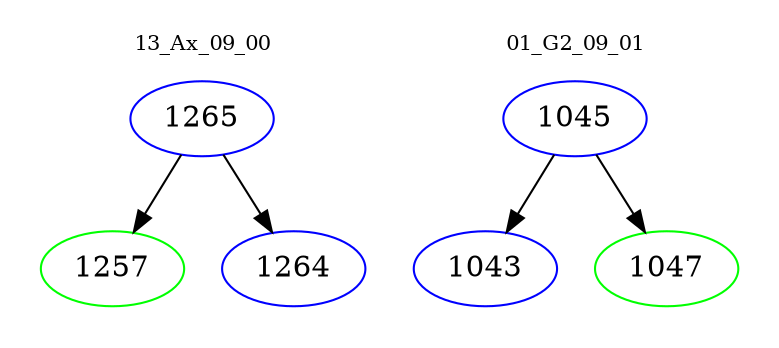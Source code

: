 digraph{
subgraph cluster_0 {
color = white
label = "13_Ax_09_00";
fontsize=10;
T0_1265 [label="1265", color="blue"]
T0_1265 -> T0_1257 [color="black"]
T0_1257 [label="1257", color="green"]
T0_1265 -> T0_1264 [color="black"]
T0_1264 [label="1264", color="blue"]
}
subgraph cluster_1 {
color = white
label = "01_G2_09_01";
fontsize=10;
T1_1045 [label="1045", color="blue"]
T1_1045 -> T1_1043 [color="black"]
T1_1043 [label="1043", color="blue"]
T1_1045 -> T1_1047 [color="black"]
T1_1047 [label="1047", color="green"]
}
}
